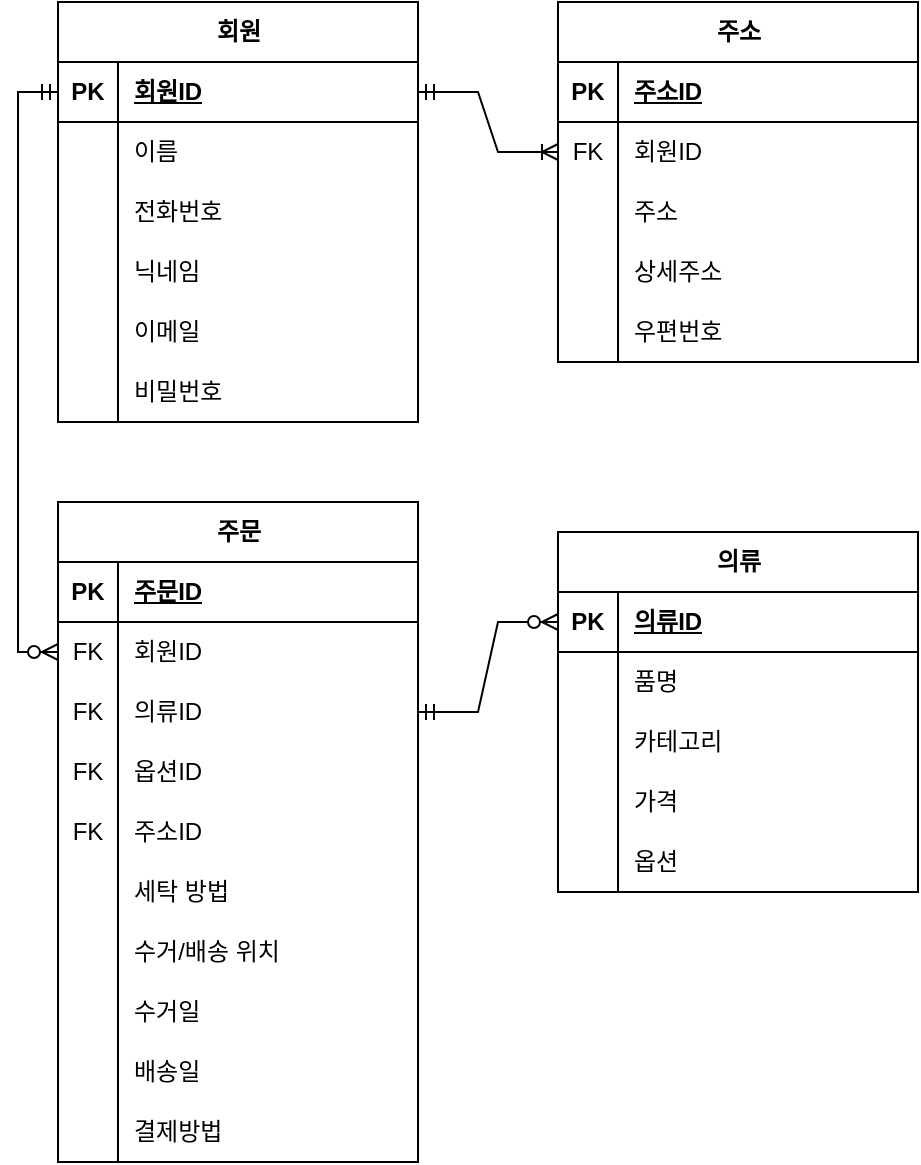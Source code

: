 <mxfile version="21.7.2" type="github">
  <diagram id="R2lEEEUBdFMjLlhIrx00" name="Page-1">
    <mxGraphModel dx="734" dy="515" grid="1" gridSize="10" guides="1" tooltips="1" connect="1" arrows="1" fold="1" page="1" pageScale="1" pageWidth="850" pageHeight="1100" math="0" shadow="0" extFonts="Permanent Marker^https://fonts.googleapis.com/css?family=Permanent+Marker">
      <root>
        <mxCell id="0" />
        <mxCell id="1" parent="0" />
        <mxCell id="ln8CYxehk6-rJ97iHqmm-1" value="회원" style="shape=table;startSize=30;container=1;collapsible=1;childLayout=tableLayout;fixedRows=1;rowLines=0;fontStyle=1;align=center;resizeLast=1;html=1;" vertex="1" parent="1">
          <mxGeometry x="300" y="210" width="180" height="210" as="geometry" />
        </mxCell>
        <mxCell id="ln8CYxehk6-rJ97iHqmm-2" value="" style="shape=tableRow;horizontal=0;startSize=0;swimlaneHead=0;swimlaneBody=0;fillColor=none;collapsible=0;dropTarget=0;points=[[0,0.5],[1,0.5]];portConstraint=eastwest;top=0;left=0;right=0;bottom=1;" vertex="1" parent="ln8CYxehk6-rJ97iHqmm-1">
          <mxGeometry y="30" width="180" height="30" as="geometry" />
        </mxCell>
        <mxCell id="ln8CYxehk6-rJ97iHqmm-3" value="PK" style="shape=partialRectangle;connectable=0;fillColor=none;top=0;left=0;bottom=0;right=0;fontStyle=1;overflow=hidden;whiteSpace=wrap;html=1;" vertex="1" parent="ln8CYxehk6-rJ97iHqmm-2">
          <mxGeometry width="30" height="30" as="geometry">
            <mxRectangle width="30" height="30" as="alternateBounds" />
          </mxGeometry>
        </mxCell>
        <mxCell id="ln8CYxehk6-rJ97iHqmm-4" value="회원ID" style="shape=partialRectangle;connectable=0;fillColor=none;top=0;left=0;bottom=0;right=0;align=left;spacingLeft=6;fontStyle=5;overflow=hidden;whiteSpace=wrap;html=1;" vertex="1" parent="ln8CYxehk6-rJ97iHqmm-2">
          <mxGeometry x="30" width="150" height="30" as="geometry">
            <mxRectangle width="150" height="30" as="alternateBounds" />
          </mxGeometry>
        </mxCell>
        <mxCell id="ln8CYxehk6-rJ97iHqmm-20" value="" style="shape=tableRow;horizontal=0;startSize=0;swimlaneHead=0;swimlaneBody=0;fillColor=none;collapsible=0;dropTarget=0;points=[[0,0.5],[1,0.5]];portConstraint=eastwest;top=0;left=0;right=0;bottom=0;" vertex="1" parent="ln8CYxehk6-rJ97iHqmm-1">
          <mxGeometry y="60" width="180" height="30" as="geometry" />
        </mxCell>
        <mxCell id="ln8CYxehk6-rJ97iHqmm-21" value="" style="shape=partialRectangle;connectable=0;fillColor=none;top=0;left=0;bottom=0;right=0;editable=1;overflow=hidden;whiteSpace=wrap;html=1;" vertex="1" parent="ln8CYxehk6-rJ97iHqmm-20">
          <mxGeometry width="30" height="30" as="geometry">
            <mxRectangle width="30" height="30" as="alternateBounds" />
          </mxGeometry>
        </mxCell>
        <mxCell id="ln8CYxehk6-rJ97iHqmm-22" value="이름" style="shape=partialRectangle;connectable=0;fillColor=none;top=0;left=0;bottom=0;right=0;align=left;spacingLeft=6;overflow=hidden;whiteSpace=wrap;html=1;" vertex="1" parent="ln8CYxehk6-rJ97iHqmm-20">
          <mxGeometry x="30" width="150" height="30" as="geometry">
            <mxRectangle width="150" height="30" as="alternateBounds" />
          </mxGeometry>
        </mxCell>
        <mxCell id="ln8CYxehk6-rJ97iHqmm-8" value="" style="shape=tableRow;horizontal=0;startSize=0;swimlaneHead=0;swimlaneBody=0;fillColor=none;collapsible=0;dropTarget=0;points=[[0,0.5],[1,0.5]];portConstraint=eastwest;top=0;left=0;right=0;bottom=0;" vertex="1" parent="ln8CYxehk6-rJ97iHqmm-1">
          <mxGeometry y="90" width="180" height="30" as="geometry" />
        </mxCell>
        <mxCell id="ln8CYxehk6-rJ97iHqmm-9" value="" style="shape=partialRectangle;connectable=0;fillColor=none;top=0;left=0;bottom=0;right=0;editable=1;overflow=hidden;whiteSpace=wrap;html=1;" vertex="1" parent="ln8CYxehk6-rJ97iHqmm-8">
          <mxGeometry width="30" height="30" as="geometry">
            <mxRectangle width="30" height="30" as="alternateBounds" />
          </mxGeometry>
        </mxCell>
        <mxCell id="ln8CYxehk6-rJ97iHqmm-10" value="전화번호" style="shape=partialRectangle;connectable=0;fillColor=none;top=0;left=0;bottom=0;right=0;align=left;spacingLeft=6;overflow=hidden;whiteSpace=wrap;html=1;" vertex="1" parent="ln8CYxehk6-rJ97iHqmm-8">
          <mxGeometry x="30" width="150" height="30" as="geometry">
            <mxRectangle width="150" height="30" as="alternateBounds" />
          </mxGeometry>
        </mxCell>
        <mxCell id="ln8CYxehk6-rJ97iHqmm-11" value="" style="shape=tableRow;horizontal=0;startSize=0;swimlaneHead=0;swimlaneBody=0;fillColor=none;collapsible=0;dropTarget=0;points=[[0,0.5],[1,0.5]];portConstraint=eastwest;top=0;left=0;right=0;bottom=0;" vertex="1" parent="ln8CYxehk6-rJ97iHqmm-1">
          <mxGeometry y="120" width="180" height="30" as="geometry" />
        </mxCell>
        <mxCell id="ln8CYxehk6-rJ97iHqmm-12" value="" style="shape=partialRectangle;connectable=0;fillColor=none;top=0;left=0;bottom=0;right=0;editable=1;overflow=hidden;whiteSpace=wrap;html=1;" vertex="1" parent="ln8CYxehk6-rJ97iHqmm-11">
          <mxGeometry width="30" height="30" as="geometry">
            <mxRectangle width="30" height="30" as="alternateBounds" />
          </mxGeometry>
        </mxCell>
        <mxCell id="ln8CYxehk6-rJ97iHqmm-13" value="닉네임" style="shape=partialRectangle;connectable=0;fillColor=none;top=0;left=0;bottom=0;right=0;align=left;spacingLeft=6;overflow=hidden;whiteSpace=wrap;html=1;" vertex="1" parent="ln8CYxehk6-rJ97iHqmm-11">
          <mxGeometry x="30" width="150" height="30" as="geometry">
            <mxRectangle width="150" height="30" as="alternateBounds" />
          </mxGeometry>
        </mxCell>
        <mxCell id="ln8CYxehk6-rJ97iHqmm-14" value="" style="shape=tableRow;horizontal=0;startSize=0;swimlaneHead=0;swimlaneBody=0;fillColor=none;collapsible=0;dropTarget=0;points=[[0,0.5],[1,0.5]];portConstraint=eastwest;top=0;left=0;right=0;bottom=0;" vertex="1" parent="ln8CYxehk6-rJ97iHqmm-1">
          <mxGeometry y="150" width="180" height="30" as="geometry" />
        </mxCell>
        <mxCell id="ln8CYxehk6-rJ97iHqmm-15" value="" style="shape=partialRectangle;connectable=0;fillColor=none;top=0;left=0;bottom=0;right=0;editable=1;overflow=hidden;whiteSpace=wrap;html=1;" vertex="1" parent="ln8CYxehk6-rJ97iHqmm-14">
          <mxGeometry width="30" height="30" as="geometry">
            <mxRectangle width="30" height="30" as="alternateBounds" />
          </mxGeometry>
        </mxCell>
        <mxCell id="ln8CYxehk6-rJ97iHqmm-16" value="이메일" style="shape=partialRectangle;connectable=0;fillColor=none;top=0;left=0;bottom=0;right=0;align=left;spacingLeft=6;overflow=hidden;whiteSpace=wrap;html=1;" vertex="1" parent="ln8CYxehk6-rJ97iHqmm-14">
          <mxGeometry x="30" width="150" height="30" as="geometry">
            <mxRectangle width="150" height="30" as="alternateBounds" />
          </mxGeometry>
        </mxCell>
        <mxCell id="ln8CYxehk6-rJ97iHqmm-17" value="" style="shape=tableRow;horizontal=0;startSize=0;swimlaneHead=0;swimlaneBody=0;fillColor=none;collapsible=0;dropTarget=0;points=[[0,0.5],[1,0.5]];portConstraint=eastwest;top=0;left=0;right=0;bottom=0;" vertex="1" parent="ln8CYxehk6-rJ97iHqmm-1">
          <mxGeometry y="180" width="180" height="30" as="geometry" />
        </mxCell>
        <mxCell id="ln8CYxehk6-rJ97iHqmm-18" value="" style="shape=partialRectangle;connectable=0;fillColor=none;top=0;left=0;bottom=0;right=0;editable=1;overflow=hidden;whiteSpace=wrap;html=1;" vertex="1" parent="ln8CYxehk6-rJ97iHqmm-17">
          <mxGeometry width="30" height="30" as="geometry">
            <mxRectangle width="30" height="30" as="alternateBounds" />
          </mxGeometry>
        </mxCell>
        <mxCell id="ln8CYxehk6-rJ97iHqmm-19" value="비밀번호" style="shape=partialRectangle;connectable=0;fillColor=none;top=0;left=0;bottom=0;right=0;align=left;spacingLeft=6;overflow=hidden;whiteSpace=wrap;html=1;" vertex="1" parent="ln8CYxehk6-rJ97iHqmm-17">
          <mxGeometry x="30" width="150" height="30" as="geometry">
            <mxRectangle width="150" height="30" as="alternateBounds" />
          </mxGeometry>
        </mxCell>
        <mxCell id="ln8CYxehk6-rJ97iHqmm-24" value="주소" style="shape=table;startSize=30;container=1;collapsible=1;childLayout=tableLayout;fixedRows=1;rowLines=0;fontStyle=1;align=center;resizeLast=1;html=1;" vertex="1" parent="1">
          <mxGeometry x="550" y="210" width="180" height="180" as="geometry" />
        </mxCell>
        <mxCell id="ln8CYxehk6-rJ97iHqmm-25" value="" style="shape=tableRow;horizontal=0;startSize=0;swimlaneHead=0;swimlaneBody=0;fillColor=none;collapsible=0;dropTarget=0;points=[[0,0.5],[1,0.5]];portConstraint=eastwest;top=0;left=0;right=0;bottom=1;" vertex="1" parent="ln8CYxehk6-rJ97iHqmm-24">
          <mxGeometry y="30" width="180" height="30" as="geometry" />
        </mxCell>
        <mxCell id="ln8CYxehk6-rJ97iHqmm-26" value="PK" style="shape=partialRectangle;connectable=0;fillColor=none;top=0;left=0;bottom=0;right=0;fontStyle=1;overflow=hidden;whiteSpace=wrap;html=1;" vertex="1" parent="ln8CYxehk6-rJ97iHqmm-25">
          <mxGeometry width="30" height="30" as="geometry">
            <mxRectangle width="30" height="30" as="alternateBounds" />
          </mxGeometry>
        </mxCell>
        <mxCell id="ln8CYxehk6-rJ97iHqmm-27" value="주소ID" style="shape=partialRectangle;connectable=0;fillColor=none;top=0;left=0;bottom=0;right=0;align=left;spacingLeft=6;fontStyle=5;overflow=hidden;whiteSpace=wrap;html=1;" vertex="1" parent="ln8CYxehk6-rJ97iHqmm-25">
          <mxGeometry x="30" width="150" height="30" as="geometry">
            <mxRectangle width="150" height="30" as="alternateBounds" />
          </mxGeometry>
        </mxCell>
        <mxCell id="ln8CYxehk6-rJ97iHqmm-28" value="" style="shape=tableRow;horizontal=0;startSize=0;swimlaneHead=0;swimlaneBody=0;fillColor=none;collapsible=0;dropTarget=0;points=[[0,0.5],[1,0.5]];portConstraint=eastwest;top=0;left=0;right=0;bottom=0;" vertex="1" parent="ln8CYxehk6-rJ97iHqmm-24">
          <mxGeometry y="60" width="180" height="30" as="geometry" />
        </mxCell>
        <mxCell id="ln8CYxehk6-rJ97iHqmm-29" value="FK" style="shape=partialRectangle;connectable=0;fillColor=none;top=0;left=0;bottom=0;right=0;editable=1;overflow=hidden;whiteSpace=wrap;html=1;" vertex="1" parent="ln8CYxehk6-rJ97iHqmm-28">
          <mxGeometry width="30" height="30" as="geometry">
            <mxRectangle width="30" height="30" as="alternateBounds" />
          </mxGeometry>
        </mxCell>
        <mxCell id="ln8CYxehk6-rJ97iHqmm-30" value="회원ID" style="shape=partialRectangle;connectable=0;fillColor=none;top=0;left=0;bottom=0;right=0;align=left;spacingLeft=6;overflow=hidden;whiteSpace=wrap;html=1;" vertex="1" parent="ln8CYxehk6-rJ97iHqmm-28">
          <mxGeometry x="30" width="150" height="30" as="geometry">
            <mxRectangle width="150" height="30" as="alternateBounds" />
          </mxGeometry>
        </mxCell>
        <mxCell id="ln8CYxehk6-rJ97iHqmm-37" value="" style="shape=tableRow;horizontal=0;startSize=0;swimlaneHead=0;swimlaneBody=0;fillColor=none;collapsible=0;dropTarget=0;points=[[0,0.5],[1,0.5]];portConstraint=eastwest;top=0;left=0;right=0;bottom=0;" vertex="1" parent="ln8CYxehk6-rJ97iHqmm-24">
          <mxGeometry y="90" width="180" height="30" as="geometry" />
        </mxCell>
        <mxCell id="ln8CYxehk6-rJ97iHqmm-38" value="" style="shape=partialRectangle;connectable=0;fillColor=none;top=0;left=0;bottom=0;right=0;editable=1;overflow=hidden;whiteSpace=wrap;html=1;" vertex="1" parent="ln8CYxehk6-rJ97iHqmm-37">
          <mxGeometry width="30" height="30" as="geometry">
            <mxRectangle width="30" height="30" as="alternateBounds" />
          </mxGeometry>
        </mxCell>
        <mxCell id="ln8CYxehk6-rJ97iHqmm-39" value="주소" style="shape=partialRectangle;connectable=0;fillColor=none;top=0;left=0;bottom=0;right=0;align=left;spacingLeft=6;overflow=hidden;whiteSpace=wrap;html=1;" vertex="1" parent="ln8CYxehk6-rJ97iHqmm-37">
          <mxGeometry x="30" width="150" height="30" as="geometry">
            <mxRectangle width="150" height="30" as="alternateBounds" />
          </mxGeometry>
        </mxCell>
        <mxCell id="ln8CYxehk6-rJ97iHqmm-31" value="" style="shape=tableRow;horizontal=0;startSize=0;swimlaneHead=0;swimlaneBody=0;fillColor=none;collapsible=0;dropTarget=0;points=[[0,0.5],[1,0.5]];portConstraint=eastwest;top=0;left=0;right=0;bottom=0;" vertex="1" parent="ln8CYxehk6-rJ97iHqmm-24">
          <mxGeometry y="120" width="180" height="30" as="geometry" />
        </mxCell>
        <mxCell id="ln8CYxehk6-rJ97iHqmm-32" value="" style="shape=partialRectangle;connectable=0;fillColor=none;top=0;left=0;bottom=0;right=0;editable=1;overflow=hidden;whiteSpace=wrap;html=1;" vertex="1" parent="ln8CYxehk6-rJ97iHqmm-31">
          <mxGeometry width="30" height="30" as="geometry">
            <mxRectangle width="30" height="30" as="alternateBounds" />
          </mxGeometry>
        </mxCell>
        <mxCell id="ln8CYxehk6-rJ97iHqmm-33" value="상세주소" style="shape=partialRectangle;connectable=0;fillColor=none;top=0;left=0;bottom=0;right=0;align=left;spacingLeft=6;overflow=hidden;whiteSpace=wrap;html=1;" vertex="1" parent="ln8CYxehk6-rJ97iHqmm-31">
          <mxGeometry x="30" width="150" height="30" as="geometry">
            <mxRectangle width="150" height="30" as="alternateBounds" />
          </mxGeometry>
        </mxCell>
        <mxCell id="ln8CYxehk6-rJ97iHqmm-34" value="" style="shape=tableRow;horizontal=0;startSize=0;swimlaneHead=0;swimlaneBody=0;fillColor=none;collapsible=0;dropTarget=0;points=[[0,0.5],[1,0.5]];portConstraint=eastwest;top=0;left=0;right=0;bottom=0;" vertex="1" parent="ln8CYxehk6-rJ97iHqmm-24">
          <mxGeometry y="150" width="180" height="30" as="geometry" />
        </mxCell>
        <mxCell id="ln8CYxehk6-rJ97iHqmm-35" value="" style="shape=partialRectangle;connectable=0;fillColor=none;top=0;left=0;bottom=0;right=0;editable=1;overflow=hidden;whiteSpace=wrap;html=1;" vertex="1" parent="ln8CYxehk6-rJ97iHqmm-34">
          <mxGeometry width="30" height="30" as="geometry">
            <mxRectangle width="30" height="30" as="alternateBounds" />
          </mxGeometry>
        </mxCell>
        <mxCell id="ln8CYxehk6-rJ97iHqmm-36" value="우편번호" style="shape=partialRectangle;connectable=0;fillColor=none;top=0;left=0;bottom=0;right=0;align=left;spacingLeft=6;overflow=hidden;whiteSpace=wrap;html=1;" vertex="1" parent="ln8CYxehk6-rJ97iHqmm-34">
          <mxGeometry x="30" width="150" height="30" as="geometry">
            <mxRectangle width="150" height="30" as="alternateBounds" />
          </mxGeometry>
        </mxCell>
        <mxCell id="ln8CYxehk6-rJ97iHqmm-41" value="" style="edgeStyle=entityRelationEdgeStyle;fontSize=12;html=1;endArrow=ERoneToMany;startArrow=ERmandOne;rounded=0;exitX=1;exitY=0.5;exitDx=0;exitDy=0;entryX=0;entryY=0.5;entryDx=0;entryDy=0;" edge="1" parent="1" source="ln8CYxehk6-rJ97iHqmm-2" target="ln8CYxehk6-rJ97iHqmm-28">
          <mxGeometry width="100" height="100" relative="1" as="geometry">
            <mxPoint x="450" y="350" as="sourcePoint" />
            <mxPoint x="550" y="250" as="targetPoint" />
          </mxGeometry>
        </mxCell>
        <mxCell id="ln8CYxehk6-rJ97iHqmm-42" value="의류" style="shape=table;startSize=30;container=1;collapsible=1;childLayout=tableLayout;fixedRows=1;rowLines=0;fontStyle=1;align=center;resizeLast=1;html=1;" vertex="1" parent="1">
          <mxGeometry x="550" y="475" width="180" height="180" as="geometry" />
        </mxCell>
        <mxCell id="ln8CYxehk6-rJ97iHqmm-43" value="" style="shape=tableRow;horizontal=0;startSize=0;swimlaneHead=0;swimlaneBody=0;fillColor=none;collapsible=0;dropTarget=0;points=[[0,0.5],[1,0.5]];portConstraint=eastwest;top=0;left=0;right=0;bottom=1;" vertex="1" parent="ln8CYxehk6-rJ97iHqmm-42">
          <mxGeometry y="30" width="180" height="30" as="geometry" />
        </mxCell>
        <mxCell id="ln8CYxehk6-rJ97iHqmm-44" value="PK" style="shape=partialRectangle;connectable=0;fillColor=none;top=0;left=0;bottom=0;right=0;fontStyle=1;overflow=hidden;whiteSpace=wrap;html=1;" vertex="1" parent="ln8CYxehk6-rJ97iHqmm-43">
          <mxGeometry width="30" height="30" as="geometry">
            <mxRectangle width="30" height="30" as="alternateBounds" />
          </mxGeometry>
        </mxCell>
        <mxCell id="ln8CYxehk6-rJ97iHqmm-45" value="의류ID" style="shape=partialRectangle;connectable=0;fillColor=none;top=0;left=0;bottom=0;right=0;align=left;spacingLeft=6;fontStyle=5;overflow=hidden;whiteSpace=wrap;html=1;" vertex="1" parent="ln8CYxehk6-rJ97iHqmm-43">
          <mxGeometry x="30" width="150" height="30" as="geometry">
            <mxRectangle width="150" height="30" as="alternateBounds" />
          </mxGeometry>
        </mxCell>
        <mxCell id="ln8CYxehk6-rJ97iHqmm-46" value="" style="shape=tableRow;horizontal=0;startSize=0;swimlaneHead=0;swimlaneBody=0;fillColor=none;collapsible=0;dropTarget=0;points=[[0,0.5],[1,0.5]];portConstraint=eastwest;top=0;left=0;right=0;bottom=0;" vertex="1" parent="ln8CYxehk6-rJ97iHqmm-42">
          <mxGeometry y="60" width="180" height="30" as="geometry" />
        </mxCell>
        <mxCell id="ln8CYxehk6-rJ97iHqmm-47" value="" style="shape=partialRectangle;connectable=0;fillColor=none;top=0;left=0;bottom=0;right=0;editable=1;overflow=hidden;whiteSpace=wrap;html=1;" vertex="1" parent="ln8CYxehk6-rJ97iHqmm-46">
          <mxGeometry width="30" height="30" as="geometry">
            <mxRectangle width="30" height="30" as="alternateBounds" />
          </mxGeometry>
        </mxCell>
        <mxCell id="ln8CYxehk6-rJ97iHqmm-48" value="품명" style="shape=partialRectangle;connectable=0;fillColor=none;top=0;left=0;bottom=0;right=0;align=left;spacingLeft=6;overflow=hidden;whiteSpace=wrap;html=1;" vertex="1" parent="ln8CYxehk6-rJ97iHqmm-46">
          <mxGeometry x="30" width="150" height="30" as="geometry">
            <mxRectangle width="150" height="30" as="alternateBounds" />
          </mxGeometry>
        </mxCell>
        <mxCell id="ln8CYxehk6-rJ97iHqmm-81" value="" style="shape=tableRow;horizontal=0;startSize=0;swimlaneHead=0;swimlaneBody=0;fillColor=none;collapsible=0;dropTarget=0;points=[[0,0.5],[1,0.5]];portConstraint=eastwest;top=0;left=0;right=0;bottom=0;" vertex="1" parent="ln8CYxehk6-rJ97iHqmm-42">
          <mxGeometry y="90" width="180" height="30" as="geometry" />
        </mxCell>
        <mxCell id="ln8CYxehk6-rJ97iHqmm-82" value="" style="shape=partialRectangle;connectable=0;fillColor=none;top=0;left=0;bottom=0;right=0;editable=1;overflow=hidden;whiteSpace=wrap;html=1;" vertex="1" parent="ln8CYxehk6-rJ97iHqmm-81">
          <mxGeometry width="30" height="30" as="geometry">
            <mxRectangle width="30" height="30" as="alternateBounds" />
          </mxGeometry>
        </mxCell>
        <mxCell id="ln8CYxehk6-rJ97iHqmm-83" value="카테고리" style="shape=partialRectangle;connectable=0;fillColor=none;top=0;left=0;bottom=0;right=0;align=left;spacingLeft=6;overflow=hidden;whiteSpace=wrap;html=1;" vertex="1" parent="ln8CYxehk6-rJ97iHqmm-81">
          <mxGeometry x="30" width="150" height="30" as="geometry">
            <mxRectangle width="150" height="30" as="alternateBounds" />
          </mxGeometry>
        </mxCell>
        <mxCell id="ln8CYxehk6-rJ97iHqmm-49" value="" style="shape=tableRow;horizontal=0;startSize=0;swimlaneHead=0;swimlaneBody=0;fillColor=none;collapsible=0;dropTarget=0;points=[[0,0.5],[1,0.5]];portConstraint=eastwest;top=0;left=0;right=0;bottom=0;" vertex="1" parent="ln8CYxehk6-rJ97iHqmm-42">
          <mxGeometry y="120" width="180" height="30" as="geometry" />
        </mxCell>
        <mxCell id="ln8CYxehk6-rJ97iHqmm-50" value="" style="shape=partialRectangle;connectable=0;fillColor=none;top=0;left=0;bottom=0;right=0;editable=1;overflow=hidden;whiteSpace=wrap;html=1;" vertex="1" parent="ln8CYxehk6-rJ97iHqmm-49">
          <mxGeometry width="30" height="30" as="geometry">
            <mxRectangle width="30" height="30" as="alternateBounds" />
          </mxGeometry>
        </mxCell>
        <mxCell id="ln8CYxehk6-rJ97iHqmm-51" value="가격" style="shape=partialRectangle;connectable=0;fillColor=none;top=0;left=0;bottom=0;right=0;align=left;spacingLeft=6;overflow=hidden;whiteSpace=wrap;html=1;" vertex="1" parent="ln8CYxehk6-rJ97iHqmm-49">
          <mxGeometry x="30" width="150" height="30" as="geometry">
            <mxRectangle width="150" height="30" as="alternateBounds" />
          </mxGeometry>
        </mxCell>
        <mxCell id="ln8CYxehk6-rJ97iHqmm-58" value="" style="shape=tableRow;horizontal=0;startSize=0;swimlaneHead=0;swimlaneBody=0;fillColor=none;collapsible=0;dropTarget=0;points=[[0,0.5],[1,0.5]];portConstraint=eastwest;top=0;left=0;right=0;bottom=0;" vertex="1" parent="ln8CYxehk6-rJ97iHqmm-42">
          <mxGeometry y="150" width="180" height="30" as="geometry" />
        </mxCell>
        <mxCell id="ln8CYxehk6-rJ97iHqmm-59" value="" style="shape=partialRectangle;connectable=0;fillColor=none;top=0;left=0;bottom=0;right=0;editable=1;overflow=hidden;whiteSpace=wrap;html=1;" vertex="1" parent="ln8CYxehk6-rJ97iHqmm-58">
          <mxGeometry width="30" height="30" as="geometry">
            <mxRectangle width="30" height="30" as="alternateBounds" />
          </mxGeometry>
        </mxCell>
        <mxCell id="ln8CYxehk6-rJ97iHqmm-60" value="옵션" style="shape=partialRectangle;connectable=0;fillColor=none;top=0;left=0;bottom=0;right=0;align=left;spacingLeft=6;overflow=hidden;whiteSpace=wrap;html=1;" vertex="1" parent="ln8CYxehk6-rJ97iHqmm-58">
          <mxGeometry x="30" width="150" height="30" as="geometry">
            <mxRectangle width="150" height="30" as="alternateBounds" />
          </mxGeometry>
        </mxCell>
        <mxCell id="ln8CYxehk6-rJ97iHqmm-61" value="주문" style="shape=table;startSize=30;container=1;collapsible=1;childLayout=tableLayout;fixedRows=1;rowLines=0;fontStyle=1;align=center;resizeLast=1;html=1;" vertex="1" parent="1">
          <mxGeometry x="300" y="460" width="180" height="330" as="geometry" />
        </mxCell>
        <mxCell id="ln8CYxehk6-rJ97iHqmm-62" value="" style="shape=tableRow;horizontal=0;startSize=0;swimlaneHead=0;swimlaneBody=0;fillColor=none;collapsible=0;dropTarget=0;points=[[0,0.5],[1,0.5]];portConstraint=eastwest;top=0;left=0;right=0;bottom=1;" vertex="1" parent="ln8CYxehk6-rJ97iHqmm-61">
          <mxGeometry y="30" width="180" height="30" as="geometry" />
        </mxCell>
        <mxCell id="ln8CYxehk6-rJ97iHqmm-63" value="PK" style="shape=partialRectangle;connectable=0;fillColor=none;top=0;left=0;bottom=0;right=0;fontStyle=1;overflow=hidden;whiteSpace=wrap;html=1;" vertex="1" parent="ln8CYxehk6-rJ97iHqmm-62">
          <mxGeometry width="30" height="30" as="geometry">
            <mxRectangle width="30" height="30" as="alternateBounds" />
          </mxGeometry>
        </mxCell>
        <mxCell id="ln8CYxehk6-rJ97iHqmm-64" value="주문ID" style="shape=partialRectangle;connectable=0;fillColor=none;top=0;left=0;bottom=0;right=0;align=left;spacingLeft=6;fontStyle=5;overflow=hidden;whiteSpace=wrap;html=1;" vertex="1" parent="ln8CYxehk6-rJ97iHqmm-62">
          <mxGeometry x="30" width="150" height="30" as="geometry">
            <mxRectangle width="150" height="30" as="alternateBounds" />
          </mxGeometry>
        </mxCell>
        <mxCell id="ln8CYxehk6-rJ97iHqmm-65" value="" style="shape=tableRow;horizontal=0;startSize=0;swimlaneHead=0;swimlaneBody=0;fillColor=none;collapsible=0;dropTarget=0;points=[[0,0.5],[1,0.5]];portConstraint=eastwest;top=0;left=0;right=0;bottom=0;" vertex="1" parent="ln8CYxehk6-rJ97iHqmm-61">
          <mxGeometry y="60" width="180" height="30" as="geometry" />
        </mxCell>
        <mxCell id="ln8CYxehk6-rJ97iHqmm-66" value="FK" style="shape=partialRectangle;connectable=0;fillColor=none;top=0;left=0;bottom=0;right=0;editable=1;overflow=hidden;whiteSpace=wrap;html=1;" vertex="1" parent="ln8CYxehk6-rJ97iHqmm-65">
          <mxGeometry width="30" height="30" as="geometry">
            <mxRectangle width="30" height="30" as="alternateBounds" />
          </mxGeometry>
        </mxCell>
        <mxCell id="ln8CYxehk6-rJ97iHqmm-67" value="회원ID" style="shape=partialRectangle;connectable=0;fillColor=none;top=0;left=0;bottom=0;right=0;align=left;spacingLeft=6;overflow=hidden;whiteSpace=wrap;html=1;" vertex="1" parent="ln8CYxehk6-rJ97iHqmm-65">
          <mxGeometry x="30" width="150" height="30" as="geometry">
            <mxRectangle width="150" height="30" as="alternateBounds" />
          </mxGeometry>
        </mxCell>
        <mxCell id="ln8CYxehk6-rJ97iHqmm-68" value="" style="shape=tableRow;horizontal=0;startSize=0;swimlaneHead=0;swimlaneBody=0;fillColor=none;collapsible=0;dropTarget=0;points=[[0,0.5],[1,0.5]];portConstraint=eastwest;top=0;left=0;right=0;bottom=0;" vertex="1" parent="ln8CYxehk6-rJ97iHqmm-61">
          <mxGeometry y="90" width="180" height="30" as="geometry" />
        </mxCell>
        <mxCell id="ln8CYxehk6-rJ97iHqmm-69" value="FK" style="shape=partialRectangle;connectable=0;fillColor=none;top=0;left=0;bottom=0;right=0;editable=1;overflow=hidden;whiteSpace=wrap;html=1;" vertex="1" parent="ln8CYxehk6-rJ97iHqmm-68">
          <mxGeometry width="30" height="30" as="geometry">
            <mxRectangle width="30" height="30" as="alternateBounds" />
          </mxGeometry>
        </mxCell>
        <mxCell id="ln8CYxehk6-rJ97iHqmm-70" value="의류ID" style="shape=partialRectangle;connectable=0;fillColor=none;top=0;left=0;bottom=0;right=0;align=left;spacingLeft=6;overflow=hidden;whiteSpace=wrap;html=1;" vertex="1" parent="ln8CYxehk6-rJ97iHqmm-68">
          <mxGeometry x="30" width="150" height="30" as="geometry">
            <mxRectangle width="150" height="30" as="alternateBounds" />
          </mxGeometry>
        </mxCell>
        <mxCell id="ln8CYxehk6-rJ97iHqmm-71" value="" style="shape=tableRow;horizontal=0;startSize=0;swimlaneHead=0;swimlaneBody=0;fillColor=none;collapsible=0;dropTarget=0;points=[[0,0.5],[1,0.5]];portConstraint=eastwest;top=0;left=0;right=0;bottom=0;" vertex="1" parent="ln8CYxehk6-rJ97iHqmm-61">
          <mxGeometry y="120" width="180" height="30" as="geometry" />
        </mxCell>
        <mxCell id="ln8CYxehk6-rJ97iHqmm-72" value="FK" style="shape=partialRectangle;connectable=0;fillColor=none;top=0;left=0;bottom=0;right=0;editable=1;overflow=hidden;whiteSpace=wrap;html=1;" vertex="1" parent="ln8CYxehk6-rJ97iHqmm-71">
          <mxGeometry width="30" height="30" as="geometry">
            <mxRectangle width="30" height="30" as="alternateBounds" />
          </mxGeometry>
        </mxCell>
        <mxCell id="ln8CYxehk6-rJ97iHqmm-73" value="옵션ID" style="shape=partialRectangle;connectable=0;fillColor=none;top=0;left=0;bottom=0;right=0;align=left;spacingLeft=6;overflow=hidden;whiteSpace=wrap;html=1;" vertex="1" parent="ln8CYxehk6-rJ97iHqmm-71">
          <mxGeometry x="30" width="150" height="30" as="geometry">
            <mxRectangle width="150" height="30" as="alternateBounds" />
          </mxGeometry>
        </mxCell>
        <mxCell id="ln8CYxehk6-rJ97iHqmm-85" value="" style="shape=tableRow;horizontal=0;startSize=0;swimlaneHead=0;swimlaneBody=0;fillColor=none;collapsible=0;dropTarget=0;points=[[0,0.5],[1,0.5]];portConstraint=eastwest;top=0;left=0;right=0;bottom=0;" vertex="1" parent="ln8CYxehk6-rJ97iHqmm-61">
          <mxGeometry y="150" width="180" height="30" as="geometry" />
        </mxCell>
        <mxCell id="ln8CYxehk6-rJ97iHqmm-86" value="FK" style="shape=partialRectangle;connectable=0;fillColor=none;top=0;left=0;bottom=0;right=0;editable=1;overflow=hidden;whiteSpace=wrap;html=1;" vertex="1" parent="ln8CYxehk6-rJ97iHqmm-85">
          <mxGeometry width="30" height="30" as="geometry">
            <mxRectangle width="30" height="30" as="alternateBounds" />
          </mxGeometry>
        </mxCell>
        <mxCell id="ln8CYxehk6-rJ97iHqmm-87" value="주소ID" style="shape=partialRectangle;connectable=0;fillColor=none;top=0;left=0;bottom=0;right=0;align=left;spacingLeft=6;overflow=hidden;whiteSpace=wrap;html=1;" vertex="1" parent="ln8CYxehk6-rJ97iHqmm-85">
          <mxGeometry x="30" width="150" height="30" as="geometry">
            <mxRectangle width="150" height="30" as="alternateBounds" />
          </mxGeometry>
        </mxCell>
        <mxCell id="ln8CYxehk6-rJ97iHqmm-94" value="" style="shape=tableRow;horizontal=0;startSize=0;swimlaneHead=0;swimlaneBody=0;fillColor=none;collapsible=0;dropTarget=0;points=[[0,0.5],[1,0.5]];portConstraint=eastwest;top=0;left=0;right=0;bottom=0;" vertex="1" parent="ln8CYxehk6-rJ97iHqmm-61">
          <mxGeometry y="180" width="180" height="30" as="geometry" />
        </mxCell>
        <mxCell id="ln8CYxehk6-rJ97iHqmm-95" value="" style="shape=partialRectangle;connectable=0;fillColor=none;top=0;left=0;bottom=0;right=0;editable=1;overflow=hidden;whiteSpace=wrap;html=1;" vertex="1" parent="ln8CYxehk6-rJ97iHqmm-94">
          <mxGeometry width="30" height="30" as="geometry">
            <mxRectangle width="30" height="30" as="alternateBounds" />
          </mxGeometry>
        </mxCell>
        <mxCell id="ln8CYxehk6-rJ97iHqmm-96" value="세탁 방법" style="shape=partialRectangle;connectable=0;fillColor=none;top=0;left=0;bottom=0;right=0;align=left;spacingLeft=6;overflow=hidden;whiteSpace=wrap;html=1;" vertex="1" parent="ln8CYxehk6-rJ97iHqmm-94">
          <mxGeometry x="30" width="150" height="30" as="geometry">
            <mxRectangle width="150" height="30" as="alternateBounds" />
          </mxGeometry>
        </mxCell>
        <mxCell id="ln8CYxehk6-rJ97iHqmm-88" value="" style="shape=tableRow;horizontal=0;startSize=0;swimlaneHead=0;swimlaneBody=0;fillColor=none;collapsible=0;dropTarget=0;points=[[0,0.5],[1,0.5]];portConstraint=eastwest;top=0;left=0;right=0;bottom=0;" vertex="1" parent="ln8CYxehk6-rJ97iHqmm-61">
          <mxGeometry y="210" width="180" height="30" as="geometry" />
        </mxCell>
        <mxCell id="ln8CYxehk6-rJ97iHqmm-89" value="" style="shape=partialRectangle;connectable=0;fillColor=none;top=0;left=0;bottom=0;right=0;editable=1;overflow=hidden;whiteSpace=wrap;html=1;" vertex="1" parent="ln8CYxehk6-rJ97iHqmm-88">
          <mxGeometry width="30" height="30" as="geometry">
            <mxRectangle width="30" height="30" as="alternateBounds" />
          </mxGeometry>
        </mxCell>
        <mxCell id="ln8CYxehk6-rJ97iHqmm-90" value="수거/배송 위치" style="shape=partialRectangle;connectable=0;fillColor=none;top=0;left=0;bottom=0;right=0;align=left;spacingLeft=6;overflow=hidden;whiteSpace=wrap;html=1;" vertex="1" parent="ln8CYxehk6-rJ97iHqmm-88">
          <mxGeometry x="30" width="150" height="30" as="geometry">
            <mxRectangle width="150" height="30" as="alternateBounds" />
          </mxGeometry>
        </mxCell>
        <mxCell id="ln8CYxehk6-rJ97iHqmm-91" value="" style="shape=tableRow;horizontal=0;startSize=0;swimlaneHead=0;swimlaneBody=0;fillColor=none;collapsible=0;dropTarget=0;points=[[0,0.5],[1,0.5]];portConstraint=eastwest;top=0;left=0;right=0;bottom=0;" vertex="1" parent="ln8CYxehk6-rJ97iHqmm-61">
          <mxGeometry y="240" width="180" height="30" as="geometry" />
        </mxCell>
        <mxCell id="ln8CYxehk6-rJ97iHqmm-92" value="" style="shape=partialRectangle;connectable=0;fillColor=none;top=0;left=0;bottom=0;right=0;editable=1;overflow=hidden;whiteSpace=wrap;html=1;" vertex="1" parent="ln8CYxehk6-rJ97iHqmm-91">
          <mxGeometry width="30" height="30" as="geometry">
            <mxRectangle width="30" height="30" as="alternateBounds" />
          </mxGeometry>
        </mxCell>
        <mxCell id="ln8CYxehk6-rJ97iHqmm-93" value="수거일" style="shape=partialRectangle;connectable=0;fillColor=none;top=0;left=0;bottom=0;right=0;align=left;spacingLeft=6;overflow=hidden;whiteSpace=wrap;html=1;" vertex="1" parent="ln8CYxehk6-rJ97iHqmm-91">
          <mxGeometry x="30" width="150" height="30" as="geometry">
            <mxRectangle width="150" height="30" as="alternateBounds" />
          </mxGeometry>
        </mxCell>
        <mxCell id="ln8CYxehk6-rJ97iHqmm-74" value="" style="shape=tableRow;horizontal=0;startSize=0;swimlaneHead=0;swimlaneBody=0;fillColor=none;collapsible=0;dropTarget=0;points=[[0,0.5],[1,0.5]];portConstraint=eastwest;top=0;left=0;right=0;bottom=0;" vertex="1" parent="ln8CYxehk6-rJ97iHqmm-61">
          <mxGeometry y="270" width="180" height="30" as="geometry" />
        </mxCell>
        <mxCell id="ln8CYxehk6-rJ97iHqmm-75" value="" style="shape=partialRectangle;connectable=0;fillColor=none;top=0;left=0;bottom=0;right=0;editable=1;overflow=hidden;whiteSpace=wrap;html=1;" vertex="1" parent="ln8CYxehk6-rJ97iHqmm-74">
          <mxGeometry width="30" height="30" as="geometry">
            <mxRectangle width="30" height="30" as="alternateBounds" />
          </mxGeometry>
        </mxCell>
        <mxCell id="ln8CYxehk6-rJ97iHqmm-76" value="배송일" style="shape=partialRectangle;connectable=0;fillColor=none;top=0;left=0;bottom=0;right=0;align=left;spacingLeft=6;overflow=hidden;whiteSpace=wrap;html=1;" vertex="1" parent="ln8CYxehk6-rJ97iHqmm-74">
          <mxGeometry x="30" width="150" height="30" as="geometry">
            <mxRectangle width="150" height="30" as="alternateBounds" />
          </mxGeometry>
        </mxCell>
        <mxCell id="ln8CYxehk6-rJ97iHqmm-77" value="" style="shape=tableRow;horizontal=0;startSize=0;swimlaneHead=0;swimlaneBody=0;fillColor=none;collapsible=0;dropTarget=0;points=[[0,0.5],[1,0.5]];portConstraint=eastwest;top=0;left=0;right=0;bottom=0;" vertex="1" parent="ln8CYxehk6-rJ97iHqmm-61">
          <mxGeometry y="300" width="180" height="30" as="geometry" />
        </mxCell>
        <mxCell id="ln8CYxehk6-rJ97iHqmm-78" value="" style="shape=partialRectangle;connectable=0;fillColor=none;top=0;left=0;bottom=0;right=0;editable=1;overflow=hidden;whiteSpace=wrap;html=1;" vertex="1" parent="ln8CYxehk6-rJ97iHqmm-77">
          <mxGeometry width="30" height="30" as="geometry">
            <mxRectangle width="30" height="30" as="alternateBounds" />
          </mxGeometry>
        </mxCell>
        <mxCell id="ln8CYxehk6-rJ97iHqmm-79" value="결제방법" style="shape=partialRectangle;connectable=0;fillColor=none;top=0;left=0;bottom=0;right=0;align=left;spacingLeft=6;overflow=hidden;whiteSpace=wrap;html=1;" vertex="1" parent="ln8CYxehk6-rJ97iHqmm-77">
          <mxGeometry x="30" width="150" height="30" as="geometry">
            <mxRectangle width="150" height="30" as="alternateBounds" />
          </mxGeometry>
        </mxCell>
        <mxCell id="ln8CYxehk6-rJ97iHqmm-80" value="" style="edgeStyle=orthogonalEdgeStyle;fontSize=12;html=1;endArrow=ERzeroToMany;startArrow=ERmandOne;rounded=0;exitX=0;exitY=0.5;exitDx=0;exitDy=0;" edge="1" parent="1" source="ln8CYxehk6-rJ97iHqmm-2">
          <mxGeometry width="100" height="100" relative="1" as="geometry">
            <mxPoint x="150" y="470" as="sourcePoint" />
            <mxPoint x="300" y="535" as="targetPoint" />
            <Array as="points">
              <mxPoint x="280" y="255" />
              <mxPoint x="280" y="535" />
            </Array>
          </mxGeometry>
        </mxCell>
        <mxCell id="ln8CYxehk6-rJ97iHqmm-84" value="" style="edgeStyle=entityRelationEdgeStyle;fontSize=12;html=1;endArrow=ERzeroToMany;startArrow=ERmandOne;rounded=0;exitX=1;exitY=0.5;exitDx=0;exitDy=0;entryX=0;entryY=0.5;entryDx=0;entryDy=0;" edge="1" parent="1" source="ln8CYxehk6-rJ97iHqmm-68" target="ln8CYxehk6-rJ97iHqmm-43">
          <mxGeometry width="100" height="100" relative="1" as="geometry">
            <mxPoint x="340" y="520" as="sourcePoint" />
            <mxPoint x="440" y="420" as="targetPoint" />
          </mxGeometry>
        </mxCell>
      </root>
    </mxGraphModel>
  </diagram>
</mxfile>
